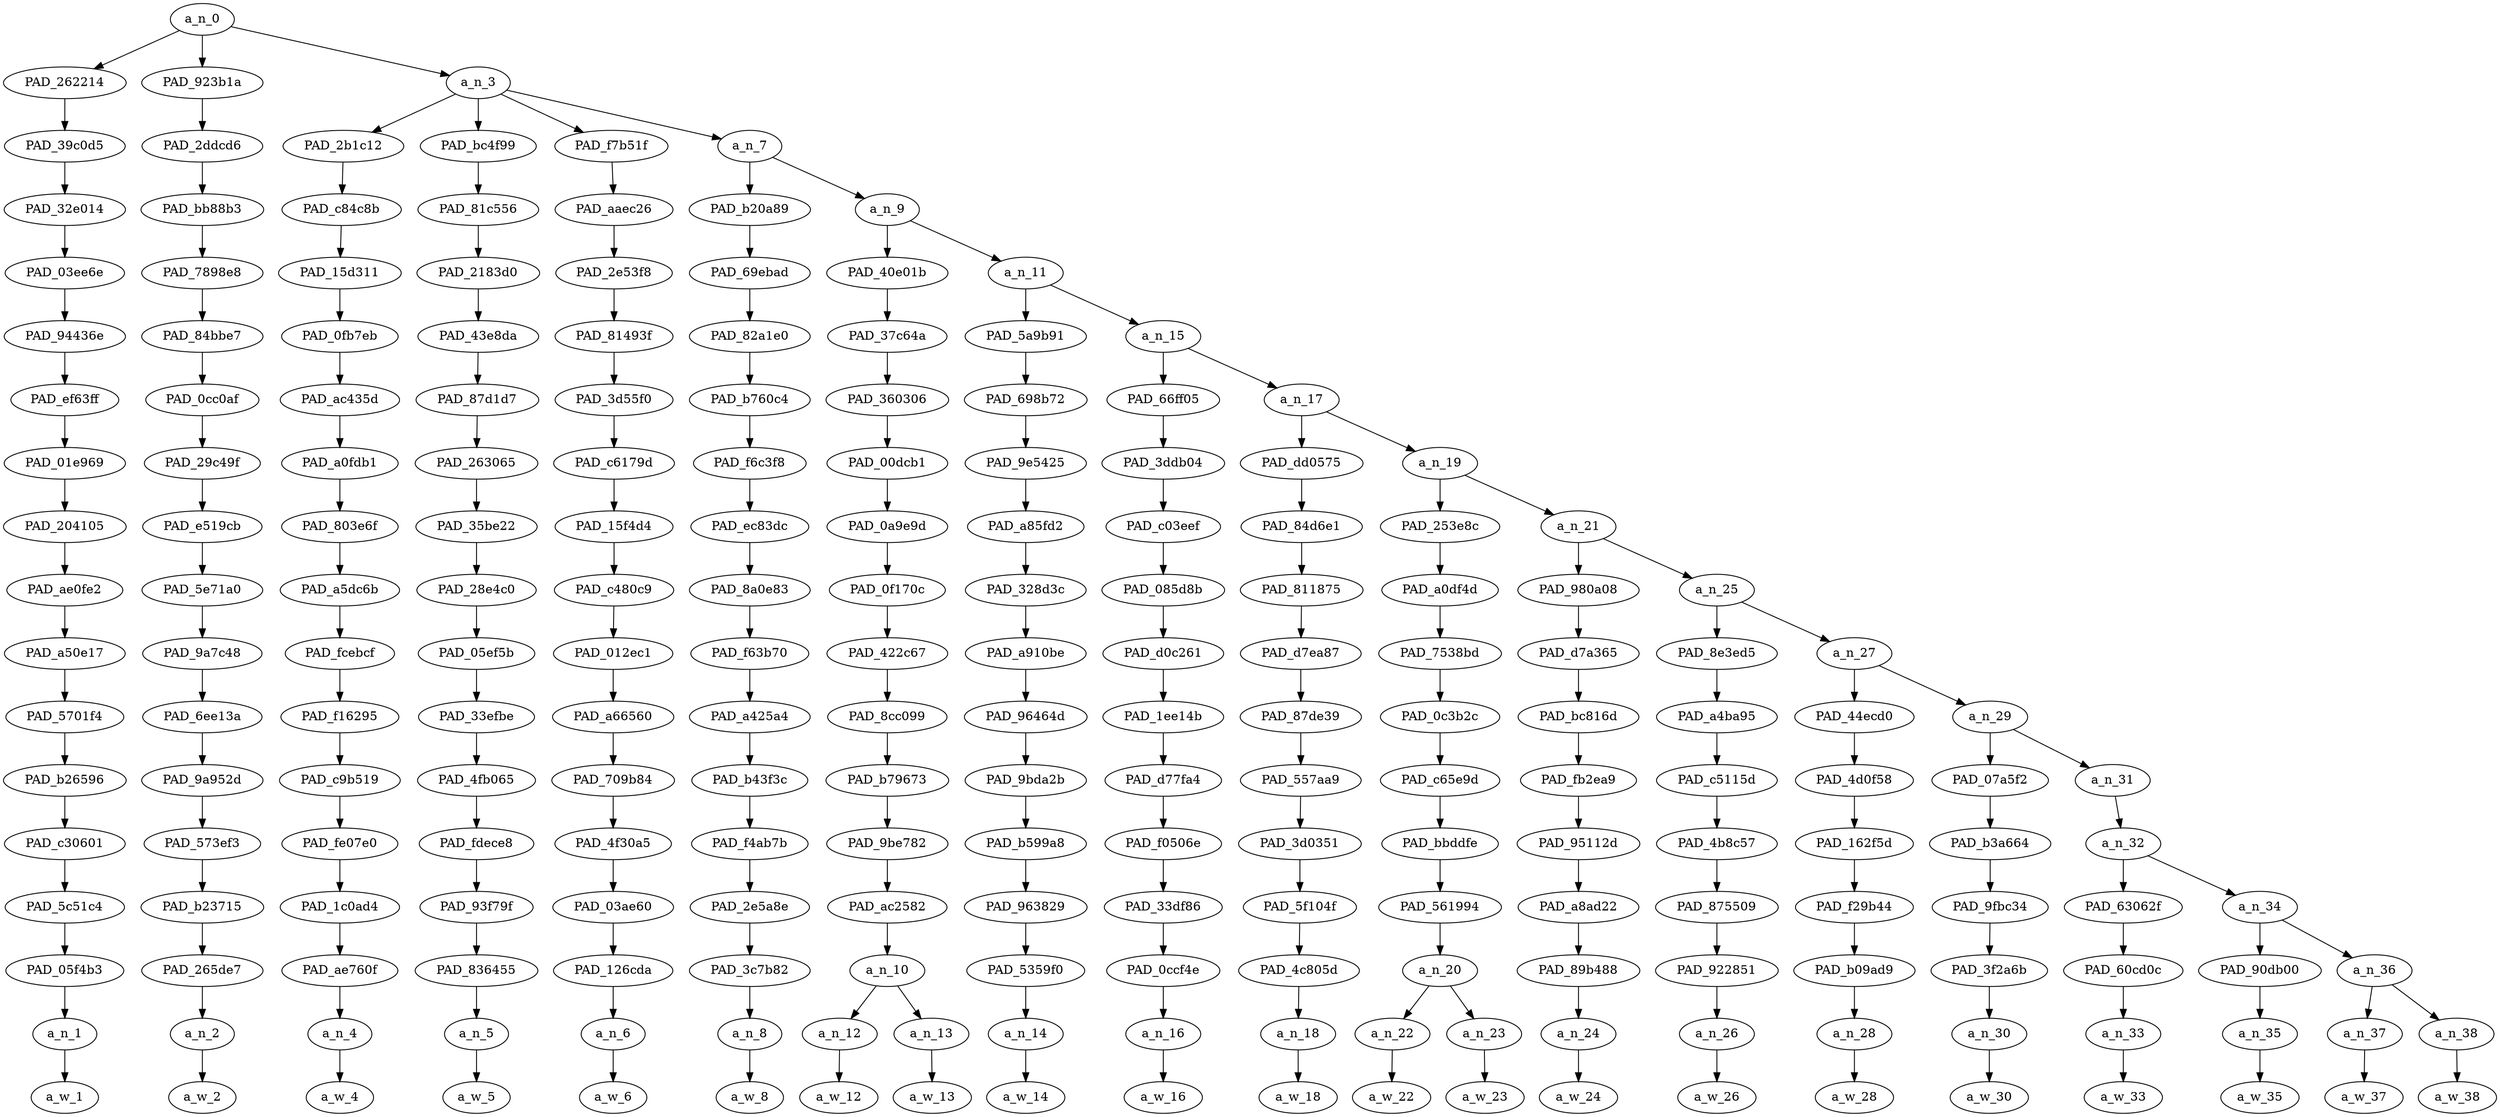 strict digraph "" {
	a_n_0	[div_dir=1,
		index=0,
		level=17,
		pos="1.6165262858072917,17!",
		text_span="[0, 1, 2, 3, 4, 5, 6, 7, 8, 9, 10, 11, 12, 13, 14, 15, 16, 17, 18, 19, 20]",
		value=1.00000001];
	PAD_262214	[div_dir=1,
		index=0,
		level=16,
		pos="0.0,16!",
		text_span="[0]",
		value=0.04471960];
	a_n_0 -> PAD_262214;
	PAD_923b1a	[div_dir=1,
		index=1,
		level=16,
		pos="1.0,16!",
		text_span="[1]",
		value=0.02910778];
	a_n_0 -> PAD_923b1a;
	a_n_3	[div_dir=1,
		index=2,
		level=16,
		pos="3.849578857421875,16!",
		text_span="[2, 3, 4, 5, 6, 7, 8, 9, 10, 11, 12, 13, 14, 15, 16, 17, 18, 19, 20]",
		value=0.92523219];
	a_n_0 -> a_n_3;
	PAD_39c0d5	[div_dir=1,
		index=0,
		level=15,
		pos="0.0,15!",
		text_span="[0]",
		value=0.04471960];
	PAD_262214 -> PAD_39c0d5;
	PAD_32e014	[div_dir=1,
		index=0,
		level=14,
		pos="0.0,14!",
		text_span="[0]",
		value=0.04471960];
	PAD_39c0d5 -> PAD_32e014;
	PAD_03ee6e	[div_dir=1,
		index=0,
		level=13,
		pos="0.0,13!",
		text_span="[0]",
		value=0.04471960];
	PAD_32e014 -> PAD_03ee6e;
	PAD_94436e	[div_dir=1,
		index=0,
		level=12,
		pos="0.0,12!",
		text_span="[0]",
		value=0.04471960];
	PAD_03ee6e -> PAD_94436e;
	PAD_ef63ff	[div_dir=1,
		index=0,
		level=11,
		pos="0.0,11!",
		text_span="[0]",
		value=0.04471960];
	PAD_94436e -> PAD_ef63ff;
	PAD_01e969	[div_dir=1,
		index=0,
		level=10,
		pos="0.0,10!",
		text_span="[0]",
		value=0.04471960];
	PAD_ef63ff -> PAD_01e969;
	PAD_204105	[div_dir=1,
		index=0,
		level=9,
		pos="0.0,9!",
		text_span="[0]",
		value=0.04471960];
	PAD_01e969 -> PAD_204105;
	PAD_ae0fe2	[div_dir=1,
		index=0,
		level=8,
		pos="0.0,8!",
		text_span="[0]",
		value=0.04471960];
	PAD_204105 -> PAD_ae0fe2;
	PAD_a50e17	[div_dir=1,
		index=0,
		level=7,
		pos="0.0,7!",
		text_span="[0]",
		value=0.04471960];
	PAD_ae0fe2 -> PAD_a50e17;
	PAD_5701f4	[div_dir=1,
		index=0,
		level=6,
		pos="0.0,6!",
		text_span="[0]",
		value=0.04471960];
	PAD_a50e17 -> PAD_5701f4;
	PAD_b26596	[div_dir=1,
		index=0,
		level=5,
		pos="0.0,5!",
		text_span="[0]",
		value=0.04471960];
	PAD_5701f4 -> PAD_b26596;
	PAD_c30601	[div_dir=1,
		index=0,
		level=4,
		pos="0.0,4!",
		text_span="[0]",
		value=0.04471960];
	PAD_b26596 -> PAD_c30601;
	PAD_5c51c4	[div_dir=1,
		index=0,
		level=3,
		pos="0.0,3!",
		text_span="[0]",
		value=0.04471960];
	PAD_c30601 -> PAD_5c51c4;
	PAD_05f4b3	[div_dir=1,
		index=0,
		level=2,
		pos="0.0,2!",
		text_span="[0]",
		value=0.04471960];
	PAD_5c51c4 -> PAD_05f4b3;
	a_n_1	[div_dir=1,
		index=0,
		level=1,
		pos="0.0,1!",
		text_span="[0]",
		value=0.04471960];
	PAD_05f4b3 -> a_n_1;
	a_w_1	[div_dir=0,
		index=0,
		level=0,
		pos="0,0!",
		text_span="[0]",
		value=can];
	a_n_1 -> a_w_1;
	PAD_2ddcd6	[div_dir=1,
		index=1,
		level=15,
		pos="1.0,15!",
		text_span="[1]",
		value=0.02910778];
	PAD_923b1a -> PAD_2ddcd6;
	PAD_bb88b3	[div_dir=1,
		index=1,
		level=14,
		pos="1.0,14!",
		text_span="[1]",
		value=0.02910778];
	PAD_2ddcd6 -> PAD_bb88b3;
	PAD_7898e8	[div_dir=1,
		index=1,
		level=13,
		pos="1.0,13!",
		text_span="[1]",
		value=0.02910778];
	PAD_bb88b3 -> PAD_7898e8;
	PAD_84bbe7	[div_dir=1,
		index=1,
		level=12,
		pos="1.0,12!",
		text_span="[1]",
		value=0.02910778];
	PAD_7898e8 -> PAD_84bbe7;
	PAD_0cc0af	[div_dir=1,
		index=1,
		level=11,
		pos="1.0,11!",
		text_span="[1]",
		value=0.02910778];
	PAD_84bbe7 -> PAD_0cc0af;
	PAD_29c49f	[div_dir=1,
		index=1,
		level=10,
		pos="1.0,10!",
		text_span="[1]",
		value=0.02910778];
	PAD_0cc0af -> PAD_29c49f;
	PAD_e519cb	[div_dir=1,
		index=1,
		level=9,
		pos="1.0,9!",
		text_span="[1]",
		value=0.02910778];
	PAD_29c49f -> PAD_e519cb;
	PAD_5e71a0	[div_dir=1,
		index=1,
		level=8,
		pos="1.0,8!",
		text_span="[1]",
		value=0.02910778];
	PAD_e519cb -> PAD_5e71a0;
	PAD_9a7c48	[div_dir=1,
		index=1,
		level=7,
		pos="1.0,7!",
		text_span="[1]",
		value=0.02910778];
	PAD_5e71a0 -> PAD_9a7c48;
	PAD_6ee13a	[div_dir=1,
		index=1,
		level=6,
		pos="1.0,6!",
		text_span="[1]",
		value=0.02910778];
	PAD_9a7c48 -> PAD_6ee13a;
	PAD_9a952d	[div_dir=1,
		index=1,
		level=5,
		pos="1.0,5!",
		text_span="[1]",
		value=0.02910778];
	PAD_6ee13a -> PAD_9a952d;
	PAD_573ef3	[div_dir=1,
		index=1,
		level=4,
		pos="1.0,4!",
		text_span="[1]",
		value=0.02910778];
	PAD_9a952d -> PAD_573ef3;
	PAD_b23715	[div_dir=1,
		index=1,
		level=3,
		pos="1.0,3!",
		text_span="[1]",
		value=0.02910778];
	PAD_573ef3 -> PAD_b23715;
	PAD_265de7	[div_dir=1,
		index=1,
		level=2,
		pos="1.0,2!",
		text_span="[1]",
		value=0.02910778];
	PAD_b23715 -> PAD_265de7;
	a_n_2	[div_dir=1,
		index=1,
		level=1,
		pos="1.0,1!",
		text_span="[1]",
		value=0.02910778];
	PAD_265de7 -> a_n_2;
	a_w_2	[div_dir=0,
		index=1,
		level=0,
		pos="1,0!",
		text_span="[1]",
		value=not];
	a_n_2 -> a_w_2;
	PAD_2b1c12	[div_dir=1,
		index=2,
		level=15,
		pos="2.0,15!",
		text_span="[2]",
		value=0.03022892];
	a_n_3 -> PAD_2b1c12;
	PAD_bc4f99	[div_dir=1,
		index=3,
		level=15,
		pos="3.0,15!",
		text_span="[3]",
		value=0.03526958];
	a_n_3 -> PAD_bc4f99;
	PAD_f7b51f	[div_dir=1,
		index=4,
		level=15,
		pos="4.0,15!",
		text_span="[4]",
		value=0.05354003];
	a_n_3 -> PAD_f7b51f;
	a_n_7	[div_dir=1,
		index=5,
		level=15,
		pos="6.3983154296875,15!",
		text_span="[5, 6, 7, 8, 9, 10, 11, 12, 13, 14, 15, 16, 17, 18, 19, 20]",
		value=0.80529861];
	a_n_3 -> a_n_7;
	PAD_c84c8b	[div_dir=1,
		index=2,
		level=14,
		pos="2.0,14!",
		text_span="[2]",
		value=0.03022892];
	PAD_2b1c12 -> PAD_c84c8b;
	PAD_15d311	[div_dir=1,
		index=2,
		level=13,
		pos="2.0,13!",
		text_span="[2]",
		value=0.03022892];
	PAD_c84c8b -> PAD_15d311;
	PAD_0fb7eb	[div_dir=1,
		index=2,
		level=12,
		pos="2.0,12!",
		text_span="[2]",
		value=0.03022892];
	PAD_15d311 -> PAD_0fb7eb;
	PAD_ac435d	[div_dir=1,
		index=2,
		level=11,
		pos="2.0,11!",
		text_span="[2]",
		value=0.03022892];
	PAD_0fb7eb -> PAD_ac435d;
	PAD_a0fdb1	[div_dir=1,
		index=2,
		level=10,
		pos="2.0,10!",
		text_span="[2]",
		value=0.03022892];
	PAD_ac435d -> PAD_a0fdb1;
	PAD_803e6f	[div_dir=1,
		index=2,
		level=9,
		pos="2.0,9!",
		text_span="[2]",
		value=0.03022892];
	PAD_a0fdb1 -> PAD_803e6f;
	PAD_a5dc6b	[div_dir=1,
		index=2,
		level=8,
		pos="2.0,8!",
		text_span="[2]",
		value=0.03022892];
	PAD_803e6f -> PAD_a5dc6b;
	PAD_fcebcf	[div_dir=1,
		index=2,
		level=7,
		pos="2.0,7!",
		text_span="[2]",
		value=0.03022892];
	PAD_a5dc6b -> PAD_fcebcf;
	PAD_f16295	[div_dir=1,
		index=2,
		level=6,
		pos="2.0,6!",
		text_span="[2]",
		value=0.03022892];
	PAD_fcebcf -> PAD_f16295;
	PAD_c9b519	[div_dir=1,
		index=2,
		level=5,
		pos="2.0,5!",
		text_span="[2]",
		value=0.03022892];
	PAD_f16295 -> PAD_c9b519;
	PAD_fe07e0	[div_dir=1,
		index=2,
		level=4,
		pos="2.0,4!",
		text_span="[2]",
		value=0.03022892];
	PAD_c9b519 -> PAD_fe07e0;
	PAD_1c0ad4	[div_dir=1,
		index=2,
		level=3,
		pos="2.0,3!",
		text_span="[2]",
		value=0.03022892];
	PAD_fe07e0 -> PAD_1c0ad4;
	PAD_ae760f	[div_dir=1,
		index=2,
		level=2,
		pos="2.0,2!",
		text_span="[2]",
		value=0.03022892];
	PAD_1c0ad4 -> PAD_ae760f;
	a_n_4	[div_dir=1,
		index=2,
		level=1,
		pos="2.0,1!",
		text_span="[2]",
		value=0.03022892];
	PAD_ae760f -> a_n_4;
	a_w_4	[div_dir=0,
		index=2,
		level=0,
		pos="2,0!",
		text_span="[2]",
		value=do];
	a_n_4 -> a_w_4;
	PAD_81c556	[div_dir=1,
		index=3,
		level=14,
		pos="3.0,14!",
		text_span="[3]",
		value=0.03526958];
	PAD_bc4f99 -> PAD_81c556;
	PAD_2183d0	[div_dir=1,
		index=3,
		level=13,
		pos="3.0,13!",
		text_span="[3]",
		value=0.03526958];
	PAD_81c556 -> PAD_2183d0;
	PAD_43e8da	[div_dir=1,
		index=3,
		level=12,
		pos="3.0,12!",
		text_span="[3]",
		value=0.03526958];
	PAD_2183d0 -> PAD_43e8da;
	PAD_87d1d7	[div_dir=1,
		index=3,
		level=11,
		pos="3.0,11!",
		text_span="[3]",
		value=0.03526958];
	PAD_43e8da -> PAD_87d1d7;
	PAD_263065	[div_dir=1,
		index=3,
		level=10,
		pos="3.0,10!",
		text_span="[3]",
		value=0.03526958];
	PAD_87d1d7 -> PAD_263065;
	PAD_35be22	[div_dir=1,
		index=3,
		level=9,
		pos="3.0,9!",
		text_span="[3]",
		value=0.03526958];
	PAD_263065 -> PAD_35be22;
	PAD_28e4c0	[div_dir=1,
		index=3,
		level=8,
		pos="3.0,8!",
		text_span="[3]",
		value=0.03526958];
	PAD_35be22 -> PAD_28e4c0;
	PAD_05ef5b	[div_dir=1,
		index=3,
		level=7,
		pos="3.0,7!",
		text_span="[3]",
		value=0.03526958];
	PAD_28e4c0 -> PAD_05ef5b;
	PAD_33efbe	[div_dir=1,
		index=3,
		level=6,
		pos="3.0,6!",
		text_span="[3]",
		value=0.03526958];
	PAD_05ef5b -> PAD_33efbe;
	PAD_4fb065	[div_dir=1,
		index=3,
		level=5,
		pos="3.0,5!",
		text_span="[3]",
		value=0.03526958];
	PAD_33efbe -> PAD_4fb065;
	PAD_fdece8	[div_dir=1,
		index=3,
		level=4,
		pos="3.0,4!",
		text_span="[3]",
		value=0.03526958];
	PAD_4fb065 -> PAD_fdece8;
	PAD_93f79f	[div_dir=1,
		index=3,
		level=3,
		pos="3.0,3!",
		text_span="[3]",
		value=0.03526958];
	PAD_fdece8 -> PAD_93f79f;
	PAD_836455	[div_dir=1,
		index=3,
		level=2,
		pos="3.0,2!",
		text_span="[3]",
		value=0.03526958];
	PAD_93f79f -> PAD_836455;
	a_n_5	[div_dir=1,
		index=3,
		level=1,
		pos="3.0,1!",
		text_span="[3]",
		value=0.03526958];
	PAD_836455 -> a_n_5;
	a_w_5	[div_dir=0,
		index=3,
		level=0,
		pos="3,0!",
		text_span="[3]",
		value=politics];
	a_n_5 -> a_w_5;
	PAD_aaec26	[div_dir=1,
		index=4,
		level=14,
		pos="4.0,14!",
		text_span="[4]",
		value=0.05354003];
	PAD_f7b51f -> PAD_aaec26;
	PAD_2e53f8	[div_dir=1,
		index=4,
		level=13,
		pos="4.0,13!",
		text_span="[4]",
		value=0.05354003];
	PAD_aaec26 -> PAD_2e53f8;
	PAD_81493f	[div_dir=1,
		index=4,
		level=12,
		pos="4.0,12!",
		text_span="[4]",
		value=0.05354003];
	PAD_2e53f8 -> PAD_81493f;
	PAD_3d55f0	[div_dir=1,
		index=4,
		level=11,
		pos="4.0,11!",
		text_span="[4]",
		value=0.05354003];
	PAD_81493f -> PAD_3d55f0;
	PAD_c6179d	[div_dir=1,
		index=4,
		level=10,
		pos="4.0,10!",
		text_span="[4]",
		value=0.05354003];
	PAD_3d55f0 -> PAD_c6179d;
	PAD_15f4d4	[div_dir=1,
		index=4,
		level=9,
		pos="4.0,9!",
		text_span="[4]",
		value=0.05354003];
	PAD_c6179d -> PAD_15f4d4;
	PAD_c480c9	[div_dir=1,
		index=4,
		level=8,
		pos="4.0,8!",
		text_span="[4]",
		value=0.05354003];
	PAD_15f4d4 -> PAD_c480c9;
	PAD_012ec1	[div_dir=1,
		index=4,
		level=7,
		pos="4.0,7!",
		text_span="[4]",
		value=0.05354003];
	PAD_c480c9 -> PAD_012ec1;
	PAD_a66560	[div_dir=1,
		index=4,
		level=6,
		pos="4.0,6!",
		text_span="[4]",
		value=0.05354003];
	PAD_012ec1 -> PAD_a66560;
	PAD_709b84	[div_dir=1,
		index=4,
		level=5,
		pos="4.0,5!",
		text_span="[4]",
		value=0.05354003];
	PAD_a66560 -> PAD_709b84;
	PAD_4f30a5	[div_dir=1,
		index=4,
		level=4,
		pos="4.0,4!",
		text_span="[4]",
		value=0.05354003];
	PAD_709b84 -> PAD_4f30a5;
	PAD_03ae60	[div_dir=1,
		index=4,
		level=3,
		pos="4.0,3!",
		text_span="[4]",
		value=0.05354003];
	PAD_4f30a5 -> PAD_03ae60;
	PAD_126cda	[div_dir=1,
		index=4,
		level=2,
		pos="4.0,2!",
		text_span="[4]",
		value=0.05354003];
	PAD_03ae60 -> PAD_126cda;
	a_n_6	[div_dir=1,
		index=4,
		level=1,
		pos="4.0,1!",
		text_span="[4]",
		value=0.05354003];
	PAD_126cda -> a_n_6;
	a_w_6	[div_dir=0,
		index=4,
		level=0,
		pos="4,0!",
		text_span="[4]",
		value=offline];
	a_n_6 -> a_w_6;
	PAD_b20a89	[div_dir=1,
		index=5,
		level=14,
		pos="5.0,14!",
		text_span="[5]",
		value=0.02337408];
	a_n_7 -> PAD_b20a89;
	a_n_9	[div_dir=1,
		index=6,
		level=14,
		pos="7.796630859375,14!",
		text_span="[6, 7, 8, 9, 10, 11, 12, 13, 14, 15, 16, 17, 18, 19, 20]",
		value=0.78104704];
	a_n_7 -> a_n_9;
	PAD_69ebad	[div_dir=1,
		index=5,
		level=13,
		pos="5.0,13!",
		text_span="[5]",
		value=0.02337408];
	PAD_b20a89 -> PAD_69ebad;
	PAD_82a1e0	[div_dir=1,
		index=5,
		level=12,
		pos="5.0,12!",
		text_span="[5]",
		value=0.02337408];
	PAD_69ebad -> PAD_82a1e0;
	PAD_b760c4	[div_dir=1,
		index=5,
		level=11,
		pos="5.0,11!",
		text_span="[5]",
		value=0.02337408];
	PAD_82a1e0 -> PAD_b760c4;
	PAD_f6c3f8	[div_dir=1,
		index=5,
		level=10,
		pos="5.0,10!",
		text_span="[5]",
		value=0.02337408];
	PAD_b760c4 -> PAD_f6c3f8;
	PAD_ec83dc	[div_dir=1,
		index=5,
		level=9,
		pos="5.0,9!",
		text_span="[5]",
		value=0.02337408];
	PAD_f6c3f8 -> PAD_ec83dc;
	PAD_8a0e83	[div_dir=1,
		index=5,
		level=8,
		pos="5.0,8!",
		text_span="[5]",
		value=0.02337408];
	PAD_ec83dc -> PAD_8a0e83;
	PAD_f63b70	[div_dir=1,
		index=5,
		level=7,
		pos="5.0,7!",
		text_span="[5]",
		value=0.02337408];
	PAD_8a0e83 -> PAD_f63b70;
	PAD_a425a4	[div_dir=1,
		index=5,
		level=6,
		pos="5.0,6!",
		text_span="[5]",
		value=0.02337408];
	PAD_f63b70 -> PAD_a425a4;
	PAD_b43f3c	[div_dir=1,
		index=5,
		level=5,
		pos="5.0,5!",
		text_span="[5]",
		value=0.02337408];
	PAD_a425a4 -> PAD_b43f3c;
	PAD_f4ab7b	[div_dir=1,
		index=5,
		level=4,
		pos="5.0,4!",
		text_span="[5]",
		value=0.02337408];
	PAD_b43f3c -> PAD_f4ab7b;
	PAD_2e5a8e	[div_dir=1,
		index=5,
		level=3,
		pos="5.0,3!",
		text_span="[5]",
		value=0.02337408];
	PAD_f4ab7b -> PAD_2e5a8e;
	PAD_3c7b82	[div_dir=1,
		index=5,
		level=2,
		pos="5.0,2!",
		text_span="[5]",
		value=0.02337408];
	PAD_2e5a8e -> PAD_3c7b82;
	a_n_8	[div_dir=1,
		index=5,
		level=1,
		pos="5.0,1!",
		text_span="[5]",
		value=0.02337408];
	PAD_3c7b82 -> a_n_8;
	a_w_8	[div_dir=0,
		index=5,
		level=0,
		pos="5,0!",
		text_span="[5]",
		value=when];
	a_n_8 -> a_w_8;
	PAD_40e01b	[div_dir=1,
		index=6,
		level=13,
		pos="6.5,13!",
		text_span="[6, 7]",
		value=0.16127612];
	a_n_9 -> PAD_40e01b;
	a_n_11	[div_dir=1,
		index=7,
		level=13,
		pos="9.09326171875,13!",
		text_span="[8, 9, 10, 11, 12, 13, 14, 15, 16, 17, 18, 19, 20]",
		value=0.61889119];
	a_n_9 -> a_n_11;
	PAD_37c64a	[div_dir=1,
		index=6,
		level=12,
		pos="6.5,12!",
		text_span="[6, 7]",
		value=0.16127612];
	PAD_40e01b -> PAD_37c64a;
	PAD_360306	[div_dir=1,
		index=6,
		level=11,
		pos="6.5,11!",
		text_span="[6, 7]",
		value=0.16127612];
	PAD_37c64a -> PAD_360306;
	PAD_00dcb1	[div_dir=1,
		index=6,
		level=10,
		pos="6.5,10!",
		text_span="[6, 7]",
		value=0.16127612];
	PAD_360306 -> PAD_00dcb1;
	PAD_0a9e9d	[div_dir=1,
		index=6,
		level=9,
		pos="6.5,9!",
		text_span="[6, 7]",
		value=0.16127612];
	PAD_00dcb1 -> PAD_0a9e9d;
	PAD_0f170c	[div_dir=1,
		index=6,
		level=8,
		pos="6.5,8!",
		text_span="[6, 7]",
		value=0.16127612];
	PAD_0a9e9d -> PAD_0f170c;
	PAD_422c67	[div_dir=1,
		index=6,
		level=7,
		pos="6.5,7!",
		text_span="[6, 7]",
		value=0.16127612];
	PAD_0f170c -> PAD_422c67;
	PAD_8cc099	[div_dir=1,
		index=6,
		level=6,
		pos="6.5,6!",
		text_span="[6, 7]",
		value=0.16127612];
	PAD_422c67 -> PAD_8cc099;
	PAD_b79673	[div_dir=1,
		index=6,
		level=5,
		pos="6.5,5!",
		text_span="[6, 7]",
		value=0.16127612];
	PAD_8cc099 -> PAD_b79673;
	PAD_9be782	[div_dir=1,
		index=6,
		level=4,
		pos="6.5,4!",
		text_span="[6, 7]",
		value=0.16127612];
	PAD_b79673 -> PAD_9be782;
	PAD_ac2582	[div_dir=1,
		index=6,
		level=3,
		pos="6.5,3!",
		text_span="[6, 7]",
		value=0.16127612];
	PAD_9be782 -> PAD_ac2582;
	a_n_10	[div_dir=1,
		index=6,
		level=2,
		pos="6.5,2!",
		text_span="[6, 7]",
		value=0.16127612];
	PAD_ac2582 -> a_n_10;
	a_n_12	[div_dir=1,
		index=6,
		level=1,
		pos="6.0,1!",
		text_span="[6]",
		value=0.09137349];
	a_n_10 -> a_n_12;
	a_n_13	[div_dir=1,
		index=7,
		level=1,
		pos="7.0,1!",
		text_span="[7]",
		value=0.06952871];
	a_n_10 -> a_n_13;
	a_w_12	[div_dir=0,
		index=6,
		level=0,
		pos="6,0!",
		text_span="[6]",
		value=degenerate];
	a_n_12 -> a_w_12;
	a_w_13	[div_dir=0,
		index=7,
		level=0,
		pos="7,0!",
		text_span="[7]",
		value=scum];
	a_n_13 -> a_w_13;
	PAD_5a9b91	[div_dir=1,
		index=7,
		level=12,
		pos="8.0,12!",
		text_span="[8]",
		value=0.02596275];
	a_n_11 -> PAD_5a9b91;
	a_n_15	[div_dir=1,
		index=8,
		level=12,
		pos="10.1865234375,12!",
		text_span="[9, 10, 11, 12, 13, 14, 15, 16, 17, 18, 19, 20]",
		value=0.59212952];
	a_n_11 -> a_n_15;
	PAD_698b72	[div_dir=1,
		index=7,
		level=11,
		pos="8.0,11!",
		text_span="[8]",
		value=0.02596275];
	PAD_5a9b91 -> PAD_698b72;
	PAD_9e5425	[div_dir=1,
		index=7,
		level=10,
		pos="8.0,10!",
		text_span="[8]",
		value=0.02596275];
	PAD_698b72 -> PAD_9e5425;
	PAD_a85fd2	[div_dir=1,
		index=7,
		level=9,
		pos="8.0,9!",
		text_span="[8]",
		value=0.02596275];
	PAD_9e5425 -> PAD_a85fd2;
	PAD_328d3c	[div_dir=1,
		index=7,
		level=8,
		pos="8.0,8!",
		text_span="[8]",
		value=0.02596275];
	PAD_a85fd2 -> PAD_328d3c;
	PAD_a910be	[div_dir=1,
		index=7,
		level=7,
		pos="8.0,7!",
		text_span="[8]",
		value=0.02596275];
	PAD_328d3c -> PAD_a910be;
	PAD_96464d	[div_dir=1,
		index=7,
		level=6,
		pos="8.0,6!",
		text_span="[8]",
		value=0.02596275];
	PAD_a910be -> PAD_96464d;
	PAD_9bda2b	[div_dir=1,
		index=7,
		level=5,
		pos="8.0,5!",
		text_span="[8]",
		value=0.02596275];
	PAD_96464d -> PAD_9bda2b;
	PAD_b599a8	[div_dir=1,
		index=7,
		level=4,
		pos="8.0,4!",
		text_span="[8]",
		value=0.02596275];
	PAD_9bda2b -> PAD_b599a8;
	PAD_963829	[div_dir=1,
		index=7,
		level=3,
		pos="8.0,3!",
		text_span="[8]",
		value=0.02596275];
	PAD_b599a8 -> PAD_963829;
	PAD_5359f0	[div_dir=1,
		index=7,
		level=2,
		pos="8.0,2!",
		text_span="[8]",
		value=0.02596275];
	PAD_963829 -> PAD_5359f0;
	a_n_14	[div_dir=1,
		index=8,
		level=1,
		pos="8.0,1!",
		text_span="[8]",
		value=0.02596275];
	PAD_5359f0 -> a_n_14;
	a_w_14	[div_dir=0,
		index=8,
		level=0,
		pos="8,0!",
		text_span="[8]",
		value=like];
	a_n_14 -> a_w_14;
	PAD_66ff05	[div_dir=1,
		index=8,
		level=11,
		pos="9.0,11!",
		text_span="[9]",
		value=0.02831008];
	a_n_15 -> PAD_66ff05;
	a_n_17	[div_dir=1,
		index=9,
		level=11,
		pos="11.373046875,11!",
		text_span="[10, 11, 12, 13, 14, 15, 16, 17, 18, 19, 20]",
		value=0.56301406];
	a_n_15 -> a_n_17;
	PAD_3ddb04	[div_dir=1,
		index=8,
		level=10,
		pos="9.0,10!",
		text_span="[9]",
		value=0.02831008];
	PAD_66ff05 -> PAD_3ddb04;
	PAD_c03eef	[div_dir=1,
		index=8,
		level=9,
		pos="9.0,9!",
		text_span="[9]",
		value=0.02831008];
	PAD_3ddb04 -> PAD_c03eef;
	PAD_085d8b	[div_dir=1,
		index=8,
		level=8,
		pos="9.0,8!",
		text_span="[9]",
		value=0.02831008];
	PAD_c03eef -> PAD_085d8b;
	PAD_d0c261	[div_dir=1,
		index=8,
		level=7,
		pos="9.0,7!",
		text_span="[9]",
		value=0.02831008];
	PAD_085d8b -> PAD_d0c261;
	PAD_1ee14b	[div_dir=1,
		index=8,
		level=6,
		pos="9.0,6!",
		text_span="[9]",
		value=0.02831008];
	PAD_d0c261 -> PAD_1ee14b;
	PAD_d77fa4	[div_dir=1,
		index=8,
		level=5,
		pos="9.0,5!",
		text_span="[9]",
		value=0.02831008];
	PAD_1ee14b -> PAD_d77fa4;
	PAD_f0506e	[div_dir=1,
		index=8,
		level=4,
		pos="9.0,4!",
		text_span="[9]",
		value=0.02831008];
	PAD_d77fa4 -> PAD_f0506e;
	PAD_33df86	[div_dir=1,
		index=8,
		level=3,
		pos="9.0,3!",
		text_span="[9]",
		value=0.02831008];
	PAD_f0506e -> PAD_33df86;
	PAD_0ccf4e	[div_dir=1,
		index=8,
		level=2,
		pos="9.0,2!",
		text_span="[9]",
		value=0.02831008];
	PAD_33df86 -> PAD_0ccf4e;
	a_n_16	[div_dir=1,
		index=9,
		level=1,
		pos="9.0,1!",
		text_span="[9]",
		value=0.02831008];
	PAD_0ccf4e -> a_n_16;
	a_w_16	[div_dir=0,
		index=9,
		level=0,
		pos="9,0!",
		text_span="[9]",
		value=you];
	a_n_16 -> a_w_16;
	PAD_dd0575	[div_dir=1,
		index=9,
		level=10,
		pos="10.0,10!",
		text_span="[10]",
		value=0.02607685];
	a_n_17 -> PAD_dd0575;
	a_n_19	[div_dir=1,
		index=10,
		level=10,
		pos="12.74609375,10!",
		text_span="[11, 12, 13, 14, 15, 16, 17, 18, 19, 20]",
		value=0.53615436];
	a_n_17 -> a_n_19;
	PAD_84d6e1	[div_dir=1,
		index=9,
		level=9,
		pos="10.0,9!",
		text_span="[10]",
		value=0.02607685];
	PAD_dd0575 -> PAD_84d6e1;
	PAD_811875	[div_dir=1,
		index=9,
		level=8,
		pos="10.0,8!",
		text_span="[10]",
		value=0.02607685];
	PAD_84d6e1 -> PAD_811875;
	PAD_d7ea87	[div_dir=1,
		index=9,
		level=7,
		pos="10.0,7!",
		text_span="[10]",
		value=0.02607685];
	PAD_811875 -> PAD_d7ea87;
	PAD_87de39	[div_dir=1,
		index=9,
		level=6,
		pos="10.0,6!",
		text_span="[10]",
		value=0.02607685];
	PAD_d7ea87 -> PAD_87de39;
	PAD_557aa9	[div_dir=1,
		index=9,
		level=5,
		pos="10.0,5!",
		text_span="[10]",
		value=0.02607685];
	PAD_87de39 -> PAD_557aa9;
	PAD_3d0351	[div_dir=1,
		index=9,
		level=4,
		pos="10.0,4!",
		text_span="[10]",
		value=0.02607685];
	PAD_557aa9 -> PAD_3d0351;
	PAD_5f104f	[div_dir=1,
		index=9,
		level=3,
		pos="10.0,3!",
		text_span="[10]",
		value=0.02607685];
	PAD_3d0351 -> PAD_5f104f;
	PAD_4c805d	[div_dir=1,
		index=9,
		level=2,
		pos="10.0,2!",
		text_span="[10]",
		value=0.02607685];
	PAD_5f104f -> PAD_4c805d;
	a_n_18	[div_dir=1,
		index=10,
		level=1,
		pos="10.0,1!",
		text_span="[10]",
		value=0.02607685];
	PAD_4c805d -> a_n_18;
	a_w_18	[div_dir=0,
		index=10,
		level=0,
		pos="10,0!",
		text_span="[10]",
		value=control];
	a_n_18 -> a_w_18;
	PAD_253e8c	[div_dir=1,
		index=10,
		level=9,
		pos="11.5,9!",
		text_span="[11, 12]",
		value=0.07592611];
	a_n_19 -> PAD_253e8c;
	a_n_21	[div_dir=1,
		index=11,
		level=9,
		pos="13.9921875,9!",
		text_span="[13, 14, 15, 16, 17, 18, 19, 20]",
		value=0.45944706];
	a_n_19 -> a_n_21;
	PAD_a0df4d	[div_dir=1,
		index=10,
		level=8,
		pos="11.5,8!",
		text_span="[11, 12]",
		value=0.07592611];
	PAD_253e8c -> PAD_a0df4d;
	PAD_7538bd	[div_dir=1,
		index=10,
		level=7,
		pos="11.5,7!",
		text_span="[11, 12]",
		value=0.07592611];
	PAD_a0df4d -> PAD_7538bd;
	PAD_0c3b2c	[div_dir=1,
		index=10,
		level=6,
		pos="11.5,6!",
		text_span="[11, 12]",
		value=0.07592611];
	PAD_7538bd -> PAD_0c3b2c;
	PAD_c65e9d	[div_dir=1,
		index=10,
		level=5,
		pos="11.5,5!",
		text_span="[11, 12]",
		value=0.07592611];
	PAD_0c3b2c -> PAD_c65e9d;
	PAD_bbddfe	[div_dir=1,
		index=10,
		level=4,
		pos="11.5,4!",
		text_span="[11, 12]",
		value=0.07592611];
	PAD_c65e9d -> PAD_bbddfe;
	PAD_561994	[div_dir=1,
		index=10,
		level=3,
		pos="11.5,3!",
		text_span="[11, 12]",
		value=0.07592611];
	PAD_bbddfe -> PAD_561994;
	a_n_20	[div_dir=1,
		index=10,
		level=2,
		pos="11.5,2!",
		text_span="[11, 12]",
		value=0.07592611];
	PAD_561994 -> a_n_20;
	a_n_22	[div_dir=1,
		index=11,
		level=1,
		pos="11.0,1!",
		text_span="[11]",
		value=0.02261724];
	a_n_20 -> a_n_22;
	a_n_23	[div_dir=1,
		index=12,
		level=1,
		pos="12.0,1!",
		text_span="[12]",
		value=0.05324032];
	a_n_20 -> a_n_23;
	a_w_22	[div_dir=0,
		index=11,
		level=0,
		pos="11,0!",
		text_span="[11]",
		value=the];
	a_n_22 -> a_w_22;
	a_w_23	[div_dir=0,
		index=12,
		level=0,
		pos="12,0!",
		text_span="[12]",
		value=offline1];
	a_n_23 -> a_w_23;
	PAD_980a08	[div_dir=-1,
		index=11,
		level=8,
		pos="13.0,8!",
		text_span="[13]",
		value=0.03016061];
	a_n_21 -> PAD_980a08;
	a_n_25	[div_dir=1,
		index=12,
		level=8,
		pos="14.984375,8!",
		text_span="[14, 15, 16, 17, 18, 19, 20]",
		value=0.42843201];
	a_n_21 -> a_n_25;
	PAD_d7a365	[div_dir=-1,
		index=11,
		level=7,
		pos="13.0,7!",
		text_span="[13]",
		value=0.03016061];
	PAD_980a08 -> PAD_d7a365;
	PAD_bc816d	[div_dir=-1,
		index=11,
		level=6,
		pos="13.0,6!",
		text_span="[13]",
		value=0.03016061];
	PAD_d7a365 -> PAD_bc816d;
	PAD_fb2ea9	[div_dir=-1,
		index=11,
		level=5,
		pos="13.0,5!",
		text_span="[13]",
		value=0.03016061];
	PAD_bc816d -> PAD_fb2ea9;
	PAD_95112d	[div_dir=-1,
		index=11,
		level=4,
		pos="13.0,4!",
		text_span="[13]",
		value=0.03016061];
	PAD_fb2ea9 -> PAD_95112d;
	PAD_a8ad22	[div_dir=-1,
		index=11,
		level=3,
		pos="13.0,3!",
		text_span="[13]",
		value=0.03016061];
	PAD_95112d -> PAD_a8ad22;
	PAD_89b488	[div_dir=-1,
		index=11,
		level=2,
		pos="13.0,2!",
		text_span="[13]",
		value=0.03016061];
	PAD_a8ad22 -> PAD_89b488;
	a_n_24	[div_dir=-1,
		index=13,
		level=1,
		pos="13.0,1!",
		text_span="[13]",
		value=0.03016061];
	PAD_89b488 -> a_n_24;
	a_w_24	[div_dir=0,
		index=13,
		level=0,
		pos="13,0!",
		text_span="[13]",
		value=that];
	a_n_24 -> a_w_24;
	PAD_8e3ed5	[div_dir=1,
		index=12,
		level=7,
		pos="14.0,7!",
		text_span="[14]",
		value=0.02875911];
	a_n_25 -> PAD_8e3ed5;
	a_n_27	[div_dir=1,
		index=13,
		level=7,
		pos="15.96875,7!",
		text_span="[15, 16, 17, 18, 19, 20]",
		value=0.39876587];
	a_n_25 -> a_n_27;
	PAD_a4ba95	[div_dir=1,
		index=12,
		level=6,
		pos="14.0,6!",
		text_span="[14]",
		value=0.02875911];
	PAD_8e3ed5 -> PAD_a4ba95;
	PAD_c5115d	[div_dir=1,
		index=12,
		level=5,
		pos="14.0,5!",
		text_span="[14]",
		value=0.02875911];
	PAD_a4ba95 -> PAD_c5115d;
	PAD_4b8c57	[div_dir=1,
		index=12,
		level=4,
		pos="14.0,4!",
		text_span="[14]",
		value=0.02875911];
	PAD_c5115d -> PAD_4b8c57;
	PAD_875509	[div_dir=1,
		index=12,
		level=3,
		pos="14.0,3!",
		text_span="[14]",
		value=0.02875911];
	PAD_4b8c57 -> PAD_875509;
	PAD_922851	[div_dir=1,
		index=12,
		level=2,
		pos="14.0,2!",
		text_span="[14]",
		value=0.02875911];
	PAD_875509 -> PAD_922851;
	a_n_26	[div_dir=1,
		index=14,
		level=1,
		pos="14.0,1!",
		text_span="[14]",
		value=0.02875911];
	PAD_922851 -> a_n_26;
	a_w_26	[div_dir=0,
		index=14,
		level=0,
		pos="14,0!",
		text_span="[14]",
		value=why];
	a_n_26 -> a_w_26;
	PAD_44ecd0	[div_dir=1,
		index=13,
		level=6,
		pos="15.0,6!",
		text_span="[15]",
		value=0.02573960];
	a_n_27 -> PAD_44ecd0;
	a_n_29	[div_dir=1,
		index=14,
		level=6,
		pos="16.9375,6!",
		text_span="[16, 17, 18, 19, 20]",
		value=0.37206179];
	a_n_27 -> a_n_29;
	PAD_4d0f58	[div_dir=1,
		index=13,
		level=5,
		pos="15.0,5!",
		text_span="[15]",
		value=0.02573960];
	PAD_44ecd0 -> PAD_4d0f58;
	PAD_162f5d	[div_dir=1,
		index=13,
		level=4,
		pos="15.0,4!",
		text_span="[15]",
		value=0.02573960];
	PAD_4d0f58 -> PAD_162f5d;
	PAD_f29b44	[div_dir=1,
		index=13,
		level=3,
		pos="15.0,3!",
		text_span="[15]",
		value=0.02573960];
	PAD_162f5d -> PAD_f29b44;
	PAD_b09ad9	[div_dir=1,
		index=13,
		level=2,
		pos="15.0,2!",
		text_span="[15]",
		value=0.02573960];
	PAD_f29b44 -> PAD_b09ad9;
	a_n_28	[div_dir=1,
		index=15,
		level=1,
		pos="15.0,1!",
		text_span="[15]",
		value=0.02573960];
	PAD_b09ad9 -> a_n_28;
	a_w_28	[div_dir=0,
		index=15,
		level=0,
		pos="15,0!",
		text_span="[15]",
		value=we];
	a_n_28 -> a_w_28;
	PAD_07a5f2	[div_dir=1,
		index=14,
		level=5,
		pos="16.0,5!",
		text_span="[16]",
		value=0.02475969];
	a_n_29 -> PAD_07a5f2;
	a_n_31	[div_dir=1,
		index=15,
		level=5,
		pos="17.875,5!",
		text_span="[17, 18, 19, 20]",
		value=0.34632860];
	a_n_29 -> a_n_31;
	PAD_b3a664	[div_dir=1,
		index=14,
		level=4,
		pos="16.0,4!",
		text_span="[16]",
		value=0.02475969];
	PAD_07a5f2 -> PAD_b3a664;
	PAD_9fbc34	[div_dir=1,
		index=14,
		level=3,
		pos="16.0,3!",
		text_span="[16]",
		value=0.02475969];
	PAD_b3a664 -> PAD_9fbc34;
	PAD_3f2a6b	[div_dir=1,
		index=14,
		level=2,
		pos="16.0,2!",
		text_span="[16]",
		value=0.02475969];
	PAD_9fbc34 -> PAD_3f2a6b;
	a_n_30	[div_dir=1,
		index=16,
		level=1,
		pos="16.0,1!",
		text_span="[16]",
		value=0.02475969];
	PAD_3f2a6b -> a_n_30;
	a_w_30	[div_dir=0,
		index=16,
		level=0,
		pos="16,0!",
		text_span="[16]",
		value=have];
	a_n_30 -> a_w_30;
	a_n_32	[div_dir=1,
		index=15,
		level=4,
		pos="17.875,4!",
		text_span="[17, 18, 19, 20]",
		value=0.34531135];
	a_n_31 -> a_n_32;
	PAD_63062f	[div_dir=1,
		index=15,
		level=3,
		pos="17.0,3!",
		text_span="[17]",
		value=0.02888205];
	a_n_32 -> PAD_63062f;
	a_n_34	[div_dir=1,
		index=16,
		level=3,
		pos="18.75,3!",
		text_span="[18, 19, 20]",
		value=0.31541204];
	a_n_32 -> a_n_34;
	PAD_60cd0c	[div_dir=1,
		index=15,
		level=2,
		pos="17.0,2!",
		text_span="[17]",
		value=0.02888205];
	PAD_63062f -> PAD_60cd0c;
	a_n_33	[div_dir=1,
		index=17,
		level=1,
		pos="17.0,1!",
		text_span="[17]",
		value=0.02888205];
	PAD_60cd0c -> a_n_33;
	a_w_33	[div_dir=0,
		index=17,
		level=0,
		pos="17,0!",
		text_span="[17]",
		value=to];
	a_n_33 -> a_w_33;
	PAD_90db00	[div_dir=1,
		index=16,
		level=2,
		pos="18.0,2!",
		text_span="[18]",
		value=0.04808415];
	a_n_34 -> PAD_90db00;
	a_n_36	[div_dir=1,
		index=17,
		level=2,
		pos="19.5,2!",
		text_span="[19, 20]",
		value=0.26624234];
	a_n_34 -> a_n_36;
	a_n_35	[div_dir=1,
		index=18,
		level=1,
		pos="18.0,1!",
		text_span="[18]",
		value=0.04808415];
	PAD_90db00 -> a_n_35;
	a_w_35	[div_dir=0,
		index=18,
		level=0,
		pos="18,0!",
		text_span="[18]",
		value=siege];
	a_n_35 -> a_w_35;
	a_n_37	[div_dir=1,
		index=19,
		level=1,
		pos="19.0,1!",
		text_span="[19]",
		value=0.15629094];
	a_n_36 -> a_n_37;
	a_n_38	[div_dir=1,
		index=20,
		level=1,
		pos="20.0,1!",
		text_span="[20]",
		value=0.10889286];
	a_n_36 -> a_n_38;
	a_w_37	[div_dir=0,
		index=19,
		level=0,
		pos="19,0!",
		text_span="[19]",
		value=kike];
	a_n_37 -> a_w_37;
	a_w_38	[div_dir=0,
		index=20,
		level=0,
		pos="20,0!",
		text_span="[20]",
		value=shill];
	a_n_38 -> a_w_38;
}
